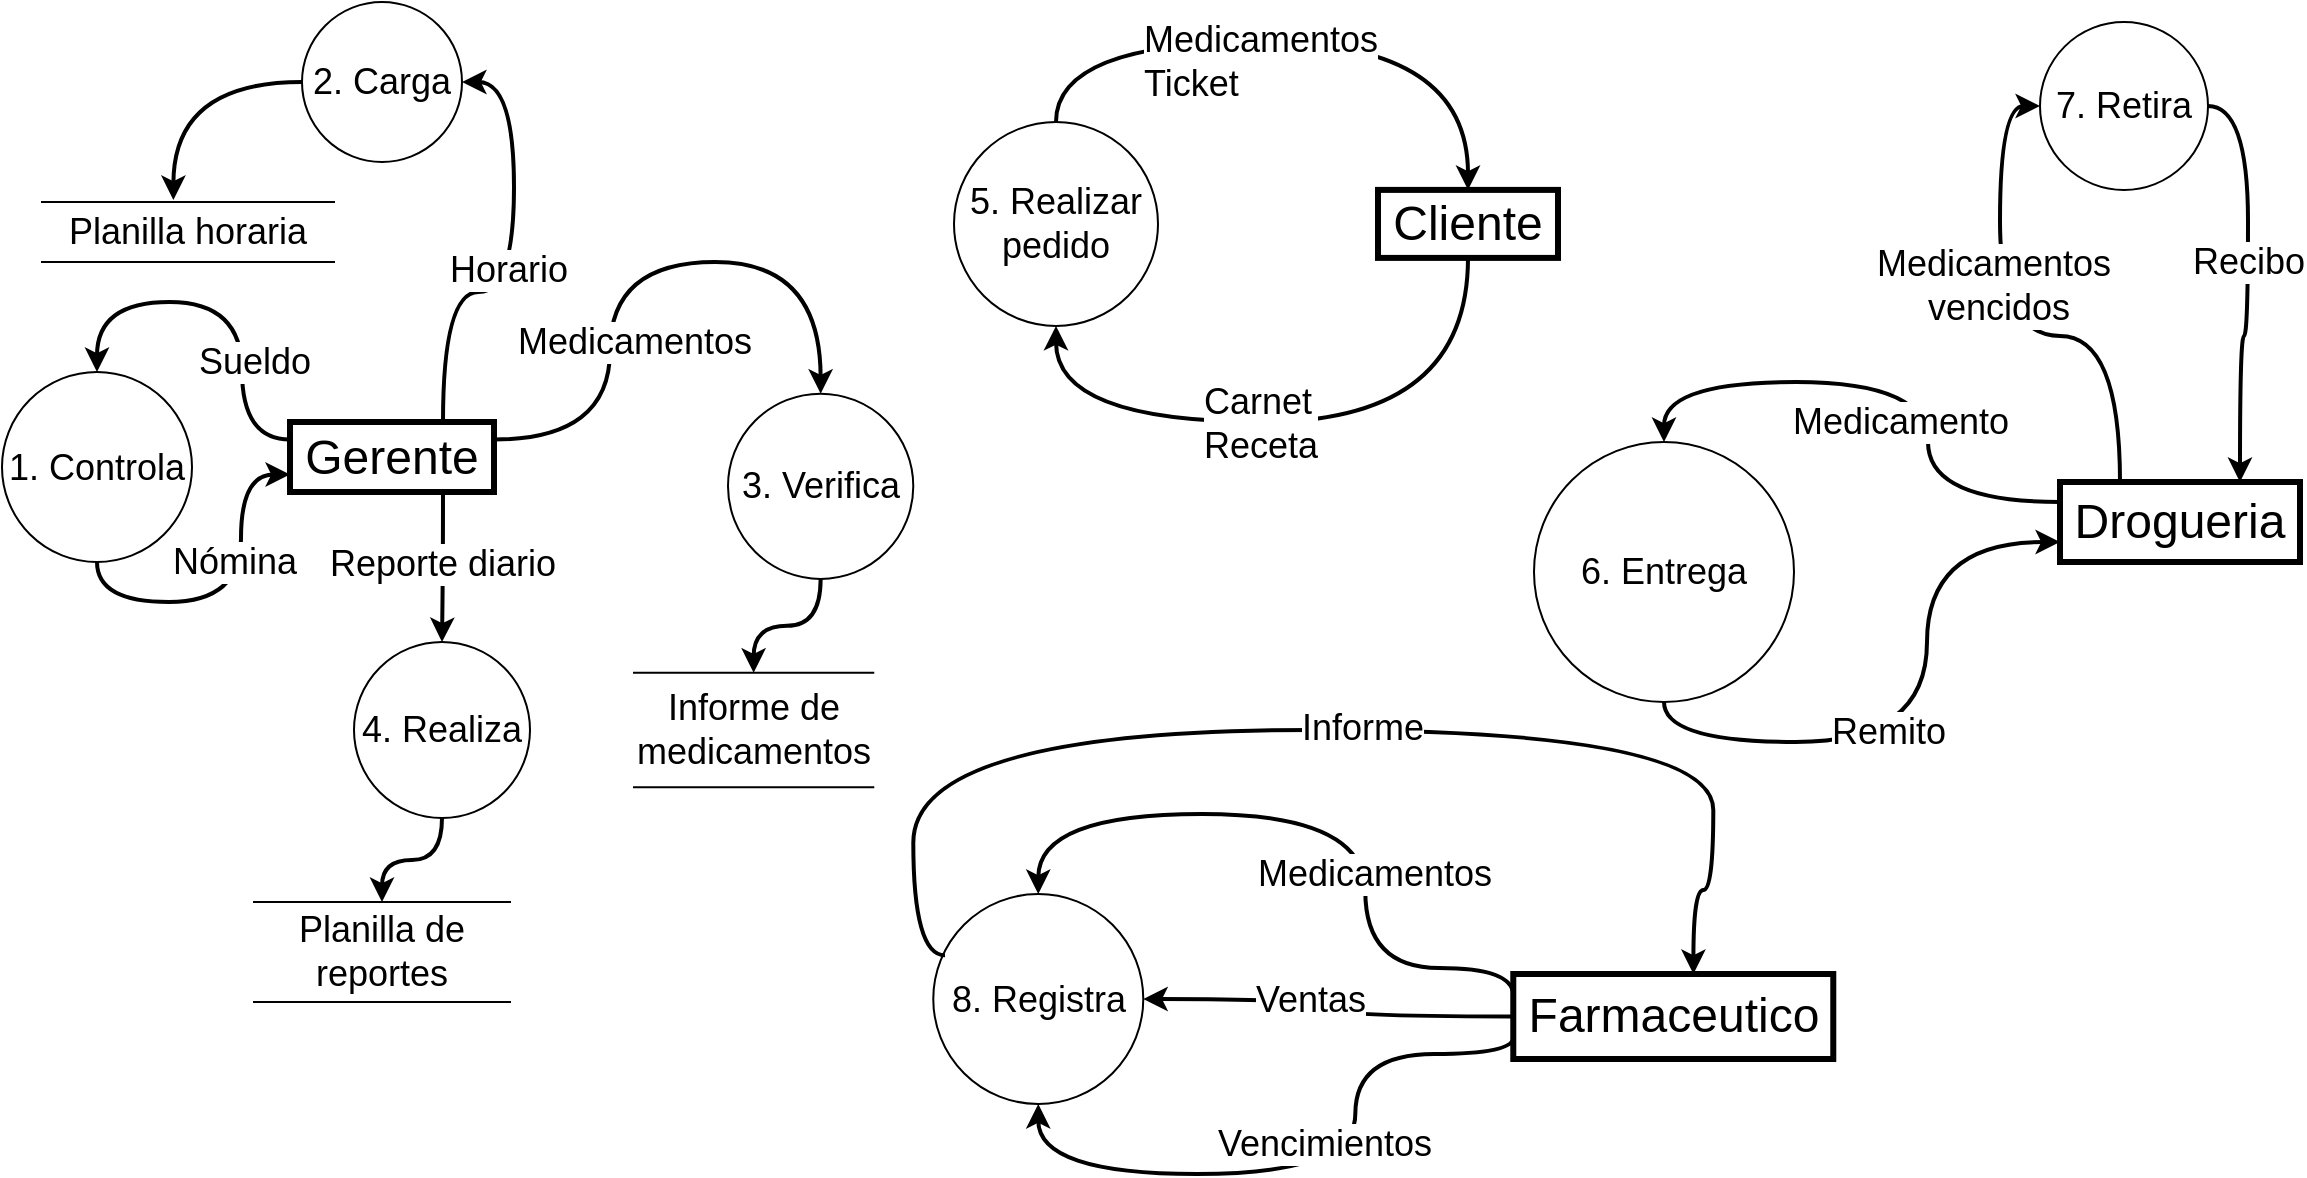 <mxfile version="24.8.6" pages="2">
  <diagram id="8bPWiTlcKolvTdHzhJPU" name="DFD_Farmacia">
    <mxGraphModel dx="1489" dy="807" grid="1" gridSize="10" guides="1" tooltips="1" connect="1" arrows="1" fold="1" page="1" pageScale="1" pageWidth="1169" pageHeight="827" math="0" shadow="0">
      <root>
        <mxCell id="0" />
        <mxCell id="1" parent="0" />
        <mxCell id="YV-PIig6HxP3eE1vPEk6-2" style="edgeStyle=orthogonalEdgeStyle;shape=connector;curved=1;rounded=0;orthogonalLoop=1;jettySize=auto;html=1;exitX=0;exitY=0.25;exitDx=0;exitDy=0;strokeColor=default;align=center;verticalAlign=middle;fontFamily=Helvetica;fontSize=18;fontColor=default;labelBackgroundColor=default;endArrow=classic;entryX=0.5;entryY=0;entryDx=0;entryDy=0;strokeWidth=2;" parent="1" source="YV-PIig6HxP3eE1vPEk6-7" target="YV-PIig6HxP3eE1vPEk6-4" edge="1">
          <mxGeometry relative="1" as="geometry">
            <mxPoint x="144" y="170" as="targetPoint" />
            <Array as="points">
              <mxPoint x="124" y="229" />
              <mxPoint x="124" y="160" />
              <mxPoint x="52" y="160" />
            </Array>
          </mxGeometry>
        </mxCell>
        <mxCell id="YV-PIig6HxP3eE1vPEk6-3" value="Sueldo" style="edgeLabel;html=1;align=center;verticalAlign=middle;resizable=0;points=[];fontFamily=Helvetica;fontSize=18;fontColor=default;labelBackgroundColor=default;" parent="YV-PIig6HxP3eE1vPEk6-2" connectable="0" vertex="1">
          <mxGeometry x="0.07" y="2" relative="1" as="geometry">
            <mxPoint x="20" y="28" as="offset" />
          </mxGeometry>
        </mxCell>
        <mxCell id="_czeDnfp9WcagnM8m164-10" style="edgeStyle=orthogonalEdgeStyle;shape=connector;curved=1;rounded=0;orthogonalLoop=1;jettySize=auto;html=1;exitX=0.5;exitY=1;exitDx=0;exitDy=0;entryX=0;entryY=0.75;entryDx=0;entryDy=0;strokeColor=default;align=center;verticalAlign=middle;fontFamily=Helvetica;fontSize=11;fontColor=default;labelBackgroundColor=default;endArrow=classic;strokeWidth=2;" parent="1" source="YV-PIig6HxP3eE1vPEk6-4" target="YV-PIig6HxP3eE1vPEk6-7" edge="1">
          <mxGeometry relative="1" as="geometry" />
        </mxCell>
        <mxCell id="_czeDnfp9WcagnM8m164-11" value="&lt;font style=&quot;font-size: 18px;&quot;&gt;Nómina&lt;/font&gt;" style="edgeLabel;html=1;align=center;verticalAlign=middle;resizable=0;points=[];fontFamily=Helvetica;fontSize=18;fontColor=default;labelBackgroundColor=default;" parent="_czeDnfp9WcagnM8m164-10" vertex="1" connectable="0">
          <mxGeometry x="0.123" y="6" relative="1" as="geometry">
            <mxPoint x="2" y="-11" as="offset" />
          </mxGeometry>
        </mxCell>
        <mxCell id="YV-PIig6HxP3eE1vPEk6-4" value="1. Controla" style="ellipse;whiteSpace=wrap;html=1;aspect=fixed;fontSize=18;" parent="1" vertex="1">
          <mxGeometry x="4" y="195" width="95" height="95" as="geometry" />
        </mxCell>
        <mxCell id="YV-PIig6HxP3eE1vPEk6-5" value="2. Carga" style="ellipse;whiteSpace=wrap;html=1;aspect=fixed;fontSize=18;" parent="1" vertex="1">
          <mxGeometry x="154" y="10" width="80" height="80" as="geometry" />
        </mxCell>
        <mxCell id="YV-PIig6HxP3eE1vPEk6-27" style="edgeStyle=orthogonalEdgeStyle;shape=connector;curved=1;rounded=0;orthogonalLoop=1;jettySize=auto;html=1;exitX=0.5;exitY=1;exitDx=0;exitDy=0;entryX=0.5;entryY=0;entryDx=0;entryDy=0;strokeColor=default;align=center;verticalAlign=middle;fontFamily=Helvetica;fontSize=18;fontColor=default;labelBackgroundColor=default;endArrow=classic;strokeWidth=2;" parent="1" source="YV-PIig6HxP3eE1vPEk6-6" target="YV-PIig6HxP3eE1vPEk6-26" edge="1">
          <mxGeometry relative="1" as="geometry" />
        </mxCell>
        <mxCell id="YV-PIig6HxP3eE1vPEk6-6" value="4. Realiza" style="ellipse;whiteSpace=wrap;html=1;aspect=fixed;fontSize=18;" parent="1" vertex="1">
          <mxGeometry x="180" y="330" width="88" height="88" as="geometry" />
        </mxCell>
        <mxCell id="YV-PIig6HxP3eE1vPEk6-24" style="edgeStyle=orthogonalEdgeStyle;shape=connector;curved=1;rounded=0;orthogonalLoop=1;jettySize=auto;html=1;exitX=0.75;exitY=1;exitDx=0;exitDy=0;entryX=0.5;entryY=0;entryDx=0;entryDy=0;strokeColor=default;align=center;verticalAlign=middle;fontFamily=Helvetica;fontSize=18;fontColor=default;labelBackgroundColor=default;endArrow=classic;strokeWidth=2;" parent="1" source="YV-PIig6HxP3eE1vPEk6-7" target="YV-PIig6HxP3eE1vPEk6-6" edge="1">
          <mxGeometry relative="1" as="geometry" />
        </mxCell>
        <mxCell id="YV-PIig6HxP3eE1vPEk6-25" value="Reporte diario" style="edgeLabel;html=1;align=center;verticalAlign=middle;resizable=0;points=[];fontFamily=Helvetica;fontSize=18;fontColor=default;labelBackgroundColor=default;" parent="YV-PIig6HxP3eE1vPEk6-24" connectable="0" vertex="1">
          <mxGeometry x="0.107" y="-2" relative="1" as="geometry">
            <mxPoint x="2" y="-6" as="offset" />
          </mxGeometry>
        </mxCell>
        <mxCell id="LO8mfatd0eKCQxe92q29-1" style="edgeStyle=orthogonalEdgeStyle;shape=connector;curved=1;rounded=0;orthogonalLoop=1;jettySize=auto;html=1;exitX=0.75;exitY=0;exitDx=0;exitDy=0;entryX=1;entryY=0.5;entryDx=0;entryDy=0;strokeColor=default;align=center;verticalAlign=middle;fontFamily=Helvetica;fontSize=11;fontColor=default;labelBackgroundColor=default;endArrow=classic;strokeWidth=2;" parent="1" source="YV-PIig6HxP3eE1vPEk6-7" target="YV-PIig6HxP3eE1vPEk6-5" edge="1">
          <mxGeometry relative="1" as="geometry">
            <Array as="points">
              <mxPoint x="224" y="155" />
              <mxPoint x="260" y="155" />
              <mxPoint x="260" y="50" />
            </Array>
          </mxGeometry>
        </mxCell>
        <mxCell id="LO8mfatd0eKCQxe92q29-2" value="Horario" style="edgeLabel;html=1;align=center;verticalAlign=middle;resizable=0;points=[];fontFamily=Helvetica;fontSize=18;fontColor=default;labelBackgroundColor=default;" parent="LO8mfatd0eKCQxe92q29-1" vertex="1" connectable="0">
          <mxGeometry x="-0.031" y="3" relative="1" as="geometry">
            <mxPoint as="offset" />
          </mxGeometry>
        </mxCell>
        <mxCell id="rvfeNvbtIh3gXFCevDnU-1" style="edgeStyle=orthogonalEdgeStyle;shape=connector;curved=1;rounded=0;orthogonalLoop=1;jettySize=auto;html=1;exitX=1;exitY=0.25;exitDx=0;exitDy=0;entryX=0.5;entryY=0;entryDx=0;entryDy=0;strokeColor=default;align=center;verticalAlign=middle;fontFamily=Helvetica;fontSize=11;fontColor=default;labelBackgroundColor=default;endArrow=classic;strokeWidth=2;" parent="1" source="YV-PIig6HxP3eE1vPEk6-7" target="YV-PIig6HxP3eE1vPEk6-8" edge="1">
          <mxGeometry relative="1" as="geometry">
            <Array as="points">
              <mxPoint x="308" y="229" />
              <mxPoint x="308" y="140" />
              <mxPoint x="413" y="140" />
            </Array>
          </mxGeometry>
        </mxCell>
        <mxCell id="rvfeNvbtIh3gXFCevDnU-2" value="Medicamentos" style="edgeLabel;html=1;align=center;verticalAlign=middle;resizable=0;points=[];fontFamily=Helvetica;fontSize=18;fontColor=default;labelBackgroundColor=default;" parent="rvfeNvbtIh3gXFCevDnU-1" vertex="1" connectable="0">
          <mxGeometry x="-0.378" y="-1" relative="1" as="geometry">
            <mxPoint x="11" y="-8" as="offset" />
          </mxGeometry>
        </mxCell>
        <mxCell id="YV-PIig6HxP3eE1vPEk6-7" value="&lt;font style=&quot;font-size: 24px;&quot;&gt;Gerente&lt;/font&gt;" style="rounded=0;whiteSpace=wrap;html=1;fontSize=24;strokeWidth=3;" parent="1" vertex="1">
          <mxGeometry x="148" y="220" width="102" height="35" as="geometry" />
        </mxCell>
        <mxCell id="WtPq1VVU2qWThRhTAuw3-4" style="edgeStyle=orthogonalEdgeStyle;rounded=0;orthogonalLoop=1;jettySize=auto;html=1;exitX=0.5;exitY=1;exitDx=0;exitDy=0;entryX=0.5;entryY=0;entryDx=0;entryDy=0;curved=1;fontSize=18;strokeWidth=2;" parent="1" source="YV-PIig6HxP3eE1vPEk6-8" target="WtPq1VVU2qWThRhTAuw3-3" edge="1">
          <mxGeometry relative="1" as="geometry" />
        </mxCell>
        <mxCell id="YV-PIig6HxP3eE1vPEk6-8" value="3. Verifica" style="ellipse;whiteSpace=wrap;html=1;aspect=fixed;fontSize=18;" parent="1" vertex="1">
          <mxGeometry x="367" y="205.82" width="92.64" height="92.64" as="geometry" />
        </mxCell>
        <mxCell id="_czeDnfp9WcagnM8m164-1" style="edgeStyle=orthogonalEdgeStyle;rounded=0;orthogonalLoop=1;jettySize=auto;html=1;exitX=0;exitY=0.25;exitDx=0;exitDy=0;entryX=0.5;entryY=0;entryDx=0;entryDy=0;curved=1;strokeWidth=2;" parent="1" source="YV-PIig6HxP3eE1vPEk6-14" target="-HLmebLIenSybxcBl1Y0-35" edge="1">
          <mxGeometry relative="1" as="geometry">
            <Array as="points">
              <mxPoint x="759.64" y="493" />
              <mxPoint x="685.64" y="493" />
              <mxPoint x="685.64" y="416" />
              <mxPoint x="522.64" y="416" />
            </Array>
          </mxGeometry>
        </mxCell>
        <mxCell id="_czeDnfp9WcagnM8m164-4" value="&lt;font style=&quot;font-size: 18px;&quot;&gt;Medicamentos&lt;/font&gt;" style="edgeLabel;html=1;align=center;verticalAlign=middle;resizable=0;points=[];fontSize=18;" parent="_czeDnfp9WcagnM8m164-1" vertex="1" connectable="0">
          <mxGeometry x="0.209" y="4" relative="1" as="geometry">
            <mxPoint x="62" y="26" as="offset" />
          </mxGeometry>
        </mxCell>
        <mxCell id="_czeDnfp9WcagnM8m164-2" style="edgeStyle=orthogonalEdgeStyle;rounded=0;orthogonalLoop=1;jettySize=auto;html=1;exitX=0;exitY=0.75;exitDx=0;exitDy=0;entryX=0.5;entryY=1;entryDx=0;entryDy=0;curved=1;strokeWidth=2;" parent="1" source="YV-PIig6HxP3eE1vPEk6-14" target="-HLmebLIenSybxcBl1Y0-35" edge="1">
          <mxGeometry relative="1" as="geometry">
            <Array as="points">
              <mxPoint x="759.64" y="536" />
              <mxPoint x="680.64" y="536" />
              <mxPoint x="680.64" y="596" />
              <mxPoint x="522.64" y="596" />
            </Array>
          </mxGeometry>
        </mxCell>
        <mxCell id="_czeDnfp9WcagnM8m164-6" value="&lt;font style=&quot;font-size: 18px;&quot;&gt;Vencimientos&lt;/font&gt;" style="edgeLabel;html=1;align=center;verticalAlign=middle;resizable=0;points=[];fontSize=18;" parent="_czeDnfp9WcagnM8m164-2" vertex="1" connectable="0">
          <mxGeometry x="-0.038" y="-6" relative="1" as="geometry">
            <mxPoint x="1" y="-9" as="offset" />
          </mxGeometry>
        </mxCell>
        <mxCell id="_czeDnfp9WcagnM8m164-3" style="edgeStyle=orthogonalEdgeStyle;rounded=0;orthogonalLoop=1;jettySize=auto;html=1;exitX=0;exitY=0.5;exitDx=0;exitDy=0;entryX=1;entryY=0.5;entryDx=0;entryDy=0;curved=1;strokeWidth=2;" parent="1" source="YV-PIig6HxP3eE1vPEk6-14" target="-HLmebLIenSybxcBl1Y0-35" edge="1">
          <mxGeometry relative="1" as="geometry" />
        </mxCell>
        <mxCell id="_czeDnfp9WcagnM8m164-5" value="&lt;font style=&quot;font-size: 18px;&quot;&gt;Ventas&lt;/font&gt;" style="edgeLabel;html=1;align=center;verticalAlign=middle;resizable=0;points=[];fontSize=18;" parent="_czeDnfp9WcagnM8m164-3" vertex="1" connectable="0">
          <mxGeometry x="0.059" relative="1" as="geometry">
            <mxPoint x="-8" as="offset" />
          </mxGeometry>
        </mxCell>
        <mxCell id="YV-PIig6HxP3eE1vPEk6-14" value="&lt;font style=&quot;font-size: 24px;&quot;&gt;Farmaceutico&lt;/font&gt;" style="rounded=0;whiteSpace=wrap;html=1;fontSize=24;strokeWidth=3;" parent="1" vertex="1">
          <mxGeometry x="759.64" y="496" width="160" height="42.5" as="geometry" />
        </mxCell>
        <mxCell id="YV-PIig6HxP3eE1vPEk6-20" value="Planilla horaria" style="shape=partialRectangle;whiteSpace=wrap;html=1;left=0;right=0;fillColor=none;fontFamily=Helvetica;fontSize=18;fontColor=default;labelBackgroundColor=default;" parent="1" vertex="1">
          <mxGeometry x="24" y="110" width="146" height="30" as="geometry" />
        </mxCell>
        <mxCell id="YV-PIig6HxP3eE1vPEk6-26" value="Planilla de reportes" style="shape=partialRectangle;whiteSpace=wrap;html=1;left=0;right=0;fillColor=none;fontFamily=Helvetica;fontSize=18;fontColor=default;labelBackgroundColor=default;" parent="1" vertex="1">
          <mxGeometry x="130" y="460" width="128" height="50" as="geometry" />
        </mxCell>
        <mxCell id="YV-PIig6HxP3eE1vPEk6-47" style="edgeStyle=orthogonalEdgeStyle;shape=connector;curved=1;rounded=0;orthogonalLoop=1;jettySize=auto;html=1;exitX=0;exitY=0.25;exitDx=0;exitDy=0;strokeColor=default;align=center;verticalAlign=middle;fontFamily=Helvetica;fontSize=18;fontColor=default;labelBackgroundColor=default;endArrow=classic;entryX=0.5;entryY=0;entryDx=0;entryDy=0;strokeWidth=2;" parent="1" source="YV-PIig6HxP3eE1vPEk6-55" target="YV-PIig6HxP3eE1vPEk6-49" edge="1">
          <mxGeometry relative="1" as="geometry">
            <mxPoint x="934" y="-139.96" as="targetPoint" />
            <Array as="points">
              <mxPoint x="967" y="260" />
              <mxPoint x="967" y="200" />
              <mxPoint x="835" y="200" />
            </Array>
          </mxGeometry>
        </mxCell>
        <mxCell id="YV-PIig6HxP3eE1vPEk6-48" value="Medicamento" style="edgeLabel;html=1;align=center;verticalAlign=middle;resizable=0;points=[];fontFamily=Helvetica;fontSize=18;fontColor=default;labelBackgroundColor=default;" parent="YV-PIig6HxP3eE1vPEk6-47" connectable="0" vertex="1">
          <mxGeometry x="0.07" y="2" relative="1" as="geometry">
            <mxPoint x="14" y="18" as="offset" />
          </mxGeometry>
        </mxCell>
        <mxCell id="YV-PIig6HxP3eE1vPEk6-49" value="6. Entrega" style="ellipse;whiteSpace=wrap;html=1;aspect=fixed;fontSize=18;" parent="1" vertex="1">
          <mxGeometry x="770" y="230" width="130" height="130" as="geometry" />
        </mxCell>
        <mxCell id="-HLmebLIenSybxcBl1Y0-60" style="edgeStyle=orthogonalEdgeStyle;shape=connector;curved=1;rounded=0;orthogonalLoop=1;jettySize=auto;html=1;exitX=0.25;exitY=0;exitDx=0;exitDy=0;entryX=0;entryY=0.5;entryDx=0;entryDy=0;strokeColor=default;align=center;verticalAlign=middle;fontFamily=Helvetica;fontSize=18;fontColor=default;labelBackgroundColor=default;endArrow=classic;strokeWidth=2;" parent="1" source="YV-PIig6HxP3eE1vPEk6-55" target="-HLmebLIenSybxcBl1Y0-53" edge="1">
          <mxGeometry relative="1" as="geometry" />
        </mxCell>
        <mxCell id="-HLmebLIenSybxcBl1Y0-61" value="Medicamentos&amp;nbsp;&lt;div style=&quot;font-size: 18px;&quot;&gt;vencidos&lt;/div&gt;" style="edgeLabel;html=1;align=center;verticalAlign=middle;resizable=0;points=[];fontFamily=Helvetica;fontSize=18;fontColor=default;labelBackgroundColor=default;" parent="-HLmebLIenSybxcBl1Y0-60" vertex="1" connectable="0">
          <mxGeometry x="0.183" y="1" relative="1" as="geometry">
            <mxPoint as="offset" />
          </mxGeometry>
        </mxCell>
        <mxCell id="YV-PIig6HxP3eE1vPEk6-55" value="&lt;font style=&quot;font-size: 24px;&quot;&gt;Drogueria&lt;/font&gt;" style="rounded=0;whiteSpace=wrap;html=1;fontSize=24;strokeWidth=3;" parent="1" vertex="1">
          <mxGeometry x="1033" y="250" width="120" height="40" as="geometry" />
        </mxCell>
        <mxCell id="YV-PIig6HxP3eE1vPEk6-57" style="edgeStyle=orthogonalEdgeStyle;shape=connector;curved=1;rounded=0;orthogonalLoop=1;jettySize=auto;html=1;strokeColor=default;align=center;verticalAlign=middle;fontFamily=Helvetica;fontSize=18;fontColor=default;labelBackgroundColor=default;endArrow=classic;entryX=0;entryY=0.75;entryDx=0;entryDy=0;exitX=0.5;exitY=1;exitDx=0;exitDy=0;strokeWidth=2;" parent="1" source="YV-PIig6HxP3eE1vPEk6-49" target="YV-PIig6HxP3eE1vPEk6-55" edge="1">
          <mxGeometry relative="1" as="geometry">
            <mxPoint x="834.0" as="targetPoint" />
          </mxGeometry>
        </mxCell>
        <mxCell id="YV-PIig6HxP3eE1vPEk6-58" value="Remito" style="edgeLabel;html=1;align=center;verticalAlign=middle;resizable=0;points=[];fontFamily=Helvetica;fontSize=18;fontColor=default;labelBackgroundColor=default;" parent="YV-PIig6HxP3eE1vPEk6-57" connectable="0" vertex="1">
          <mxGeometry x="-0.225" y="7" relative="1" as="geometry">
            <mxPoint x="9" y="2" as="offset" />
          </mxGeometry>
        </mxCell>
        <mxCell id="WtPq1VVU2qWThRhTAuw3-3" value="Informe de medicamentos" style="shape=partialRectangle;whiteSpace=wrap;html=1;left=0;right=0;fillColor=none;fontFamily=Helvetica;fontSize=18;fontColor=default;labelBackgroundColor=default;" parent="1" vertex="1">
          <mxGeometry x="320" y="345.36" width="119.64" height="57.29" as="geometry" />
        </mxCell>
        <mxCell id="Fgx4nzN2i-ZgMFETRYgD-6" style="edgeStyle=orthogonalEdgeStyle;shape=connector;curved=1;rounded=0;orthogonalLoop=1;jettySize=auto;html=1;exitX=0.5;exitY=1;exitDx=0;exitDy=0;entryX=0.5;entryY=1;entryDx=0;entryDy=0;strokeColor=default;align=center;verticalAlign=middle;fontFamily=Helvetica;fontSize=11;fontColor=default;labelBackgroundColor=default;endArrow=classic;strokeWidth=2;" parent="1" source="-HLmebLIenSybxcBl1Y0-29" target="Fgx4nzN2i-ZgMFETRYgD-1" edge="1">
          <mxGeometry relative="1" as="geometry">
            <Array as="points">
              <mxPoint x="737" y="219.95" />
              <mxPoint x="531" y="219.95" />
            </Array>
          </mxGeometry>
        </mxCell>
        <mxCell id="Fgx4nzN2i-ZgMFETRYgD-7" value="Carnet&lt;div&gt;Receta&lt;/div&gt;" style="edgeLabel;html=1;align=left;verticalAlign=middle;resizable=0;points=[];fontFamily=Helvetica;fontSize=18;fontColor=default;labelBackgroundColor=default;" parent="Fgx4nzN2i-ZgMFETRYgD-6" vertex="1" connectable="0">
          <mxGeometry x="0.11" y="1" relative="1" as="geometry">
            <mxPoint x="-30" as="offset" />
          </mxGeometry>
        </mxCell>
        <mxCell id="-HLmebLIenSybxcBl1Y0-29" value="&lt;font style=&quot;font-size: 24px;&quot;&gt;Cliente&lt;/font&gt;" style="rounded=0;whiteSpace=wrap;html=1;fontSize=24;strokeWidth=3;" parent="1" vertex="1">
          <mxGeometry x="692" y="103.95" width="90" height="34" as="geometry" />
        </mxCell>
        <mxCell id="-HLmebLIenSybxcBl1Y0-35" value="8. Registra" style="ellipse;whiteSpace=wrap;html=1;aspect=fixed;fontSize=18;" parent="1" vertex="1">
          <mxGeometry x="469.64" y="456" width="105" height="105" as="geometry" />
        </mxCell>
        <mxCell id="-HLmebLIenSybxcBl1Y0-57" style="edgeStyle=orthogonalEdgeStyle;shape=connector;curved=1;rounded=0;orthogonalLoop=1;jettySize=auto;html=1;exitX=1;exitY=0.5;exitDx=0;exitDy=0;entryX=0.75;entryY=0;entryDx=0;entryDy=0;strokeColor=default;align=center;verticalAlign=middle;fontFamily=Helvetica;fontSize=18;fontColor=default;labelBackgroundColor=default;endArrow=classic;strokeWidth=2;" parent="1" source="-HLmebLIenSybxcBl1Y0-53" target="YV-PIig6HxP3eE1vPEk6-55" edge="1">
          <mxGeometry relative="1" as="geometry" />
        </mxCell>
        <mxCell id="-HLmebLIenSybxcBl1Y0-58" value="Recibo" style="edgeLabel;html=1;align=center;verticalAlign=middle;resizable=0;points=[];fontFamily=Helvetica;fontSize=18;fontColor=default;labelBackgroundColor=default;" parent="-HLmebLIenSybxcBl1Y0-57" vertex="1" connectable="0">
          <mxGeometry x="-0.082" relative="1" as="geometry">
            <mxPoint as="offset" />
          </mxGeometry>
        </mxCell>
        <mxCell id="-HLmebLIenSybxcBl1Y0-53" value="7. Retira" style="ellipse;whiteSpace=wrap;html=1;aspect=fixed;fontSize=18;" parent="1" vertex="1">
          <mxGeometry x="1023" y="20" width="84" height="84" as="geometry" />
        </mxCell>
        <mxCell id="_czeDnfp9WcagnM8m164-7" style="edgeStyle=orthogonalEdgeStyle;rounded=0;orthogonalLoop=1;jettySize=auto;html=1;entryX=0.563;entryY=0;entryDx=0;entryDy=0;entryPerimeter=0;curved=1;strokeWidth=2;exitX=0.056;exitY=0.292;exitDx=0;exitDy=0;exitPerimeter=0;" parent="1" source="-HLmebLIenSybxcBl1Y0-35" target="YV-PIig6HxP3eE1vPEk6-14" edge="1">
          <mxGeometry relative="1" as="geometry">
            <mxPoint x="469.64" y="486" as="sourcePoint" />
            <mxPoint x="854.92" y="484.053" as="targetPoint" />
            <Array as="points">
              <mxPoint x="459.64" y="487" />
              <mxPoint x="459.64" y="374" />
              <mxPoint x="859.64" y="374" />
              <mxPoint x="859.64" y="454" />
              <mxPoint x="849.64" y="454" />
            </Array>
          </mxGeometry>
        </mxCell>
        <mxCell id="_czeDnfp9WcagnM8m164-8" value="&lt;span style=&quot;font-size: 18px;&quot;&gt;Informe&lt;/span&gt;" style="edgeLabel;html=1;align=center;verticalAlign=middle;resizable=0;points=[];fontSize=18;" parent="_czeDnfp9WcagnM8m164-7" vertex="1" connectable="0">
          <mxGeometry x="0.069" y="1" relative="1" as="geometry">
            <mxPoint as="offset" />
          </mxGeometry>
        </mxCell>
        <mxCell id="_czeDnfp9WcagnM8m164-9" style="edgeStyle=orthogonalEdgeStyle;rounded=0;orthogonalLoop=1;jettySize=auto;html=1;exitX=0;exitY=0.5;exitDx=0;exitDy=0;entryX=0.45;entryY=-0.033;entryDx=0;entryDy=0;entryPerimeter=0;curved=1;strokeWidth=2;" parent="1" source="YV-PIig6HxP3eE1vPEk6-5" target="YV-PIig6HxP3eE1vPEk6-20" edge="1">
          <mxGeometry relative="1" as="geometry" />
        </mxCell>
        <mxCell id="Fgx4nzN2i-ZgMFETRYgD-5" style="edgeStyle=orthogonalEdgeStyle;shape=connector;curved=1;rounded=0;orthogonalLoop=1;jettySize=auto;html=1;exitX=0.5;exitY=0;exitDx=0;exitDy=0;entryX=0.5;entryY=0;entryDx=0;entryDy=0;strokeColor=default;align=center;verticalAlign=middle;fontFamily=Helvetica;fontSize=11;fontColor=default;labelBackgroundColor=default;endArrow=classic;strokeWidth=2;" parent="1" source="Fgx4nzN2i-ZgMFETRYgD-1" target="-HLmebLIenSybxcBl1Y0-29" edge="1">
          <mxGeometry relative="1" as="geometry">
            <Array as="points">
              <mxPoint x="531" y="29.95" />
              <mxPoint x="737" y="29.95" />
            </Array>
          </mxGeometry>
        </mxCell>
        <mxCell id="Fgx4nzN2i-ZgMFETRYgD-8" value="Medicamentos&lt;div&gt;Ticket&lt;/div&gt;" style="edgeLabel;html=1;align=left;verticalAlign=middle;resizable=0;points=[];fontFamily=Helvetica;fontSize=18;fontColor=default;labelBackgroundColor=default;" parent="Fgx4nzN2i-ZgMFETRYgD-5" vertex="1" connectable="0">
          <mxGeometry x="-0.085" relative="1" as="geometry">
            <mxPoint x="-65" y="10" as="offset" />
          </mxGeometry>
        </mxCell>
        <mxCell id="Fgx4nzN2i-ZgMFETRYgD-1" value="5. Realizar pedido" style="ellipse;whiteSpace=wrap;html=1;aspect=fixed;fontSize=18;" parent="1" vertex="1">
          <mxGeometry x="480" y="69.95" width="102" height="102" as="geometry" />
        </mxCell>
      </root>
    </mxGraphModel>
  </diagram>
  <diagram id="hfL9VkpcNAfhfD8cQorw" name="DER_Farmacia">
    <mxGraphModel dx="1042" dy="565" grid="1" gridSize="10" guides="1" tooltips="1" connect="1" arrows="1" fold="1" page="1" pageScale="1" pageWidth="827" pageHeight="1169" math="0" shadow="0">
      <root>
        <mxCell id="0" />
        <mxCell id="1" parent="0" />
        <mxCell id="d__77BIjv8BIxXyRGoV--1" style="edgeStyle=orthogonalEdgeStyle;shape=connector;curved=1;rounded=0;orthogonalLoop=1;jettySize=auto;html=1;exitX=0.5;exitY=1;exitDx=0;exitDy=0;entryX=0.5;entryY=0;entryDx=0;entryDy=0;strokeColor=default;strokeWidth=2;align=center;verticalAlign=middle;fontFamily=Helvetica;fontSize=11;fontColor=default;labelBackgroundColor=default;endArrow=classic;" parent="1" source="PA_TCz9xRh9xSV_oXa-k-8" target="uQWyk7mKVvRFVSpA66os-4" edge="1">
          <mxGeometry relative="1" as="geometry" />
        </mxCell>
        <mxCell id="zKrqzVpvnBBqY-nF42Q9-30" style="edgeStyle=orthogonalEdgeStyle;rounded=0;orthogonalLoop=1;jettySize=auto;html=1;strokeWidth=2;entryX=0.444;entryY=1.008;entryDx=0;entryDy=0;entryPerimeter=0;" parent="1" source="PA_TCz9xRh9xSV_oXa-k-25" target="PA_TCz9xRh9xSV_oXa-k-2" edge="1">
          <mxGeometry relative="1" as="geometry">
            <Array as="points" />
            <mxPoint x="290" y="121" as="targetPoint" />
          </mxGeometry>
        </mxCell>
        <mxCell id="zKrqzVpvnBBqY-nF42Q9-23" value="Medicamentos vencidos" style="rounded=0;whiteSpace=wrap;html=1;strokeWidth=2;fontSize=18;" parent="1" vertex="1">
          <mxGeometry x="505" y="342.5" width="135" height="50" as="geometry" />
        </mxCell>
        <mxCell id="zKrqzVpvnBBqY-nF42Q9-15" value="Emitir" style="rhombus;whiteSpace=wrap;html=1;strokeWidth=2;fontSize=18;" parent="1" vertex="1">
          <mxGeometry x="225" y="480" width="70" height="60" as="geometry" />
        </mxCell>
        <mxCell id="uQWyk7mKVvRFVSpA66os-4" value="Factura" style="rounded=0;whiteSpace=wrap;html=1;strokeWidth=2;fontSize=18;" parent="1" vertex="1">
          <mxGeometry x="225" y="610" width="70" height="30" as="geometry" />
        </mxCell>
        <mxCell id="X5R0ymO6Hlq577S1Xbkf-3" style="edgeStyle=orthogonalEdgeStyle;rounded=0;orthogonalLoop=1;jettySize=auto;html=1;exitX=1;exitY=0.5;exitDx=0;exitDy=0;entryX=0;entryY=0.5;entryDx=0;entryDy=0;strokeWidth=2;" parent="1" source="PA_TCz9xRh9xSV_oXa-k-1" target="PA_TCz9xRh9xSV_oXa-k-2" edge="1">
          <mxGeometry relative="1" as="geometry" />
        </mxCell>
        <mxCell id="PKkPOk1d82J491KUQw9T-4" style="edgeStyle=orthogonalEdgeStyle;shape=connector;curved=1;rounded=0;orthogonalLoop=1;jettySize=auto;html=1;exitX=0.5;exitY=1;exitDx=0;exitDy=0;entryX=0.5;entryY=0;entryDx=0;entryDy=0;strokeColor=default;strokeWidth=2;align=center;verticalAlign=middle;fontFamily=Helvetica;fontSize=11;fontColor=default;labelBackgroundColor=default;endArrow=classic;" parent="1" source="PA_TCz9xRh9xSV_oXa-k-1" target="PA_TCz9xRh9xSV_oXa-k-31" edge="1">
          <mxGeometry relative="1" as="geometry" />
        </mxCell>
        <mxCell id="PA_TCz9xRh9xSV_oXa-k-1" value="Cliente" style="rounded=0;whiteSpace=wrap;html=1;strokeWidth=2;fontSize=24;" parent="1" vertex="1">
          <mxGeometry x="10" y="80" width="80" height="30" as="geometry" />
        </mxCell>
        <mxCell id="_ua72-swp4L90TuIlBHD-1" value="" style="edgeStyle=orthogonalEdgeStyle;shape=connector;curved=1;rounded=0;orthogonalLoop=1;jettySize=auto;html=1;strokeColor=default;align=center;verticalAlign=middle;fontFamily=Helvetica;fontSize=11;fontColor=default;labelBackgroundColor=default;endArrow=classic;" edge="1" parent="1" source="PA_TCz9xRh9xSV_oXa-k-2" target="zKrqzVpvnBBqY-nF42Q9-1">
          <mxGeometry relative="1" as="geometry" />
        </mxCell>
        <mxCell id="PA_TCz9xRh9xSV_oXa-k-2" value="Medicamento" style="rounded=0;whiteSpace=wrap;html=1;strokeWidth=2;fontSize=18;" parent="1" vertex="1">
          <mxGeometry x="212" y="70" width="110" height="50" as="geometry" />
        </mxCell>
        <mxCell id="X5R0ymO6Hlq577S1Xbkf-2" style="edgeStyle=orthogonalEdgeStyle;rounded=0;orthogonalLoop=1;jettySize=auto;html=1;exitX=0;exitY=0.5;exitDx=0;exitDy=0;entryX=1;entryY=0.5;entryDx=0;entryDy=0;strokeWidth=2;" parent="1" source="PA_TCz9xRh9xSV_oXa-k-3" target="PA_TCz9xRh9xSV_oXa-k-2" edge="1">
          <mxGeometry relative="1" as="geometry" />
        </mxCell>
        <mxCell id="PA_TCz9xRh9xSV_oXa-k-3" value="&lt;font style=&quot;font-size: 24px;&quot;&gt;Farmacéutico&lt;/font&gt;" style="rounded=0;whiteSpace=wrap;html=1;strokeWidth=2;" parent="1" vertex="1">
          <mxGeometry x="440" y="73.75" width="150" height="42.5" as="geometry" />
        </mxCell>
        <mxCell id="PA_TCz9xRh9xSV_oXa-k-36" style="edgeStyle=orthogonalEdgeStyle;rounded=0;orthogonalLoop=1;jettySize=auto;html=1;exitX=0;exitY=0.5;exitDx=0;exitDy=0;entryX=1;entryY=0.5;entryDx=0;entryDy=0;strokeWidth=2;" parent="1" source="PA_TCz9xRh9xSV_oXa-k-4" target="PA_TCz9xRh9xSV_oXa-k-3" edge="1">
          <mxGeometry relative="1" as="geometry" />
        </mxCell>
        <mxCell id="PA_TCz9xRh9xSV_oXa-k-4" value="&lt;font style=&quot;font-size: 24px;&quot;&gt;Gerente&lt;/font&gt;" style="rounded=0;whiteSpace=wrap;html=1;strokeWidth=2;" parent="1" vertex="1">
          <mxGeometry x="720" y="75" width="90" height="40" as="geometry" />
        </mxCell>
        <mxCell id="PA_TCz9xRh9xSV_oXa-k-5" value="Compra" style="rhombus;whiteSpace=wrap;html=1;strokeWidth=2;fontSize=18;" parent="1" vertex="1">
          <mxGeometry x="100" y="65" width="90" height="60" as="geometry" />
        </mxCell>
        <mxCell id="PA_TCz9xRh9xSV_oXa-k-6" value="Entrega" style="rhombus;whiteSpace=wrap;html=1;strokeWidth=2;fontSize=18;" parent="1" vertex="1">
          <mxGeometry x="344" y="60" width="86" height="70" as="geometry" />
        </mxCell>
        <mxCell id="PA_TCz9xRh9xSV_oXa-k-7" value="&lt;font style=&quot;font-size: 18px;&quot;&gt;Controla&lt;/font&gt;" style="rhombus;whiteSpace=wrap;html=1;strokeWidth=2;" parent="1" vertex="1">
          <mxGeometry x="610" y="67.5" width="90" height="55" as="geometry" />
        </mxCell>
        <mxCell id="zKrqzVpvnBBqY-nF42Q9-26" style="edgeStyle=orthogonalEdgeStyle;rounded=0;orthogonalLoop=1;jettySize=auto;html=1;exitX=1;exitY=0.5;exitDx=0;exitDy=0;entryX=0;entryY=0.5;entryDx=0;entryDy=0;strokeWidth=2;" parent="1" source="PA_TCz9xRh9xSV_oXa-k-8" target="zKrqzVpvnBBqY-nF42Q9-23" edge="1">
          <mxGeometry relative="1" as="geometry" />
        </mxCell>
        <mxCell id="jYtnLY6wCE0lxXZNdrm9-3" style="edgeStyle=orthogonalEdgeStyle;shape=connector;rounded=0;orthogonalLoop=1;jettySize=auto;html=1;exitX=0.5;exitY=0;exitDx=0;exitDy=0;entryX=0.5;entryY=1;entryDx=0;entryDy=0;strokeColor=default;strokeWidth=2;align=center;verticalAlign=middle;fontFamily=Helvetica;fontSize=11;fontColor=default;labelBackgroundColor=default;endArrow=classic;" parent="1" source="PA_TCz9xRh9xSV_oXa-k-8" target="PA_TCz9xRh9xSV_oXa-k-25" edge="1">
          <mxGeometry relative="1" as="geometry" />
        </mxCell>
        <mxCell id="PA_TCz9xRh9xSV_oXa-k-8" value="Drogueria" style="rounded=0;whiteSpace=wrap;html=1;strokeWidth=2;fontSize=24;" parent="1" vertex="1">
          <mxGeometry x="205" y="340" width="110" height="60" as="geometry" />
        </mxCell>
        <mxCell id="PA_TCz9xRh9xSV_oXa-k-31" value="Ticket fiscal" style="rounded=0;whiteSpace=wrap;html=1;strokeWidth=2;fontSize=18;" parent="1" vertex="1">
          <mxGeometry x="5" y="260" width="90" height="40" as="geometry" />
        </mxCell>
        <mxCell id="zKrqzVpvnBBqY-nF42Q9-1" value="1" style="text;html=1;align=center;verticalAlign=middle;whiteSpace=wrap;rounded=0;strokeWidth=2;fontStyle=1" parent="1" vertex="1">
          <mxGeometry x="80" y="65" width="50" height="20" as="geometry" />
        </mxCell>
        <mxCell id="zKrqzVpvnBBqY-nF42Q9-5" value="N" style="text;html=1;align=center;verticalAlign=middle;whiteSpace=wrap;rounded=0;strokeWidth=2;fontStyle=1" parent="1" vertex="1">
          <mxGeometry x="160" y="60" width="60" height="30" as="geometry" />
        </mxCell>
        <mxCell id="zKrqzVpvnBBqY-nF42Q9-7" value="N" style="text;html=1;align=center;verticalAlign=middle;whiteSpace=wrap;rounded=0;strokeWidth=2;fontStyle=1" parent="1" vertex="1">
          <mxGeometry x="240" y="170" width="60" height="30" as="geometry" />
        </mxCell>
        <mxCell id="zKrqzVpvnBBqY-nF42Q9-8" value="1" style="text;html=1;align=center;verticalAlign=middle;whiteSpace=wrap;rounded=0;strokeWidth=2;fontStyle=1" parent="1" vertex="1">
          <mxGeometry x="670" y="60" width="60" height="30" as="geometry" />
        </mxCell>
        <mxCell id="zKrqzVpvnBBqY-nF42Q9-9" value="N" style="text;html=1;align=center;verticalAlign=middle;whiteSpace=wrap;rounded=0;strokeWidth=2;fontStyle=1" parent="1" vertex="1">
          <mxGeometry x="590" y="60" width="60" height="30" as="geometry" />
        </mxCell>
        <mxCell id="zKrqzVpvnBBqY-nF42Q9-10" value="1" style="text;html=1;align=center;verticalAlign=middle;whiteSpace=wrap;rounded=0;strokeWidth=2;fontStyle=1" parent="1" vertex="1">
          <mxGeometry x="400" y="60" width="60" height="30" as="geometry" />
        </mxCell>
        <mxCell id="zKrqzVpvnBBqY-nF42Q9-11" value="N" style="text;html=1;align=center;verticalAlign=middle;whiteSpace=wrap;rounded=0;strokeWidth=2;fontStyle=1" parent="1" vertex="1">
          <mxGeometry x="315" y="60" width="60" height="30" as="geometry" />
        </mxCell>
        <mxCell id="zKrqzVpvnBBqY-nF42Q9-12" value="&lt;font style=&quot;font-size: 18px;&quot;&gt;Recibe&lt;/font&gt;" style="rhombus;whiteSpace=wrap;html=1;strokeWidth=2;" parent="1" vertex="1">
          <mxGeometry x="5" y="170" width="90" height="50" as="geometry" />
        </mxCell>
        <mxCell id="zKrqzVpvnBBqY-nF42Q9-17" value="1" style="text;html=1;align=center;verticalAlign=middle;whiteSpace=wrap;rounded=0;strokeWidth=2;fontStyle=1" parent="1" vertex="1">
          <mxGeometry x="35" y="150" width="60" height="30" as="geometry" />
        </mxCell>
        <mxCell id="zKrqzVpvnBBqY-nF42Q9-18" value="1" style="text;html=1;align=center;verticalAlign=middle;whiteSpace=wrap;rounded=0;strokeWidth=2;fontStyle=1" parent="1" vertex="1">
          <mxGeometry x="35" y="220" width="60" height="30" as="geometry" />
        </mxCell>
        <mxCell id="zKrqzVpvnBBqY-nF42Q9-19" value="1" style="text;html=1;align=center;verticalAlign=middle;whiteSpace=wrap;rounded=0;strokeWidth=2;fontStyle=1" parent="1" vertex="1">
          <mxGeometry x="240" y="400" width="60" height="30" as="geometry" />
        </mxCell>
        <mxCell id="zKrqzVpvnBBqY-nF42Q9-20" value="1" style="text;html=1;align=center;verticalAlign=middle;whiteSpace=wrap;rounded=0;strokeWidth=2;fontStyle=1" parent="1" vertex="1">
          <mxGeometry x="240" y="570" width="60" height="30" as="geometry" />
        </mxCell>
        <mxCell id="zKrqzVpvnBBqY-nF42Q9-24" value="Retira" style="rhombus;whiteSpace=wrap;html=1;strokeWidth=2;fontSize=18;" parent="1" vertex="1">
          <mxGeometry x="355" y="340" width="75" height="55" as="geometry" />
        </mxCell>
        <mxCell id="zKrqzVpvnBBqY-nF42Q9-28" value="1" style="text;html=1;align=center;verticalAlign=middle;whiteSpace=wrap;rounded=0;strokeWidth=2;fontStyle=1" parent="1" vertex="1">
          <mxGeometry x="292" y="340" width="60" height="30" as="geometry" />
        </mxCell>
        <mxCell id="zKrqzVpvnBBqY-nF42Q9-29" value="N" style="text;html=1;align=center;verticalAlign=middle;whiteSpace=wrap;rounded=0;strokeWidth=2;fontStyle=1" parent="1" vertex="1">
          <mxGeometry x="430" y="340" width="60" height="30" as="geometry" />
        </mxCell>
        <mxCell id="zKrqzVpvnBBqY-nF42Q9-31" value="1" style="text;html=1;align=center;verticalAlign=middle;whiteSpace=wrap;rounded=0;strokeWidth=2;fontStyle=1" parent="1" vertex="1">
          <mxGeometry x="240" y="310" width="60" height="30" as="geometry" />
        </mxCell>
        <mxCell id="PA_TCz9xRh9xSV_oXa-k-25" value="Suministra" style="rhombus;whiteSpace=wrap;html=1;strokeWidth=2;fontSize=18;" parent="1" vertex="1">
          <mxGeometry x="200" y="200" width="120" height="80" as="geometry" />
        </mxCell>
      </root>
    </mxGraphModel>
  </diagram>
</mxfile>
